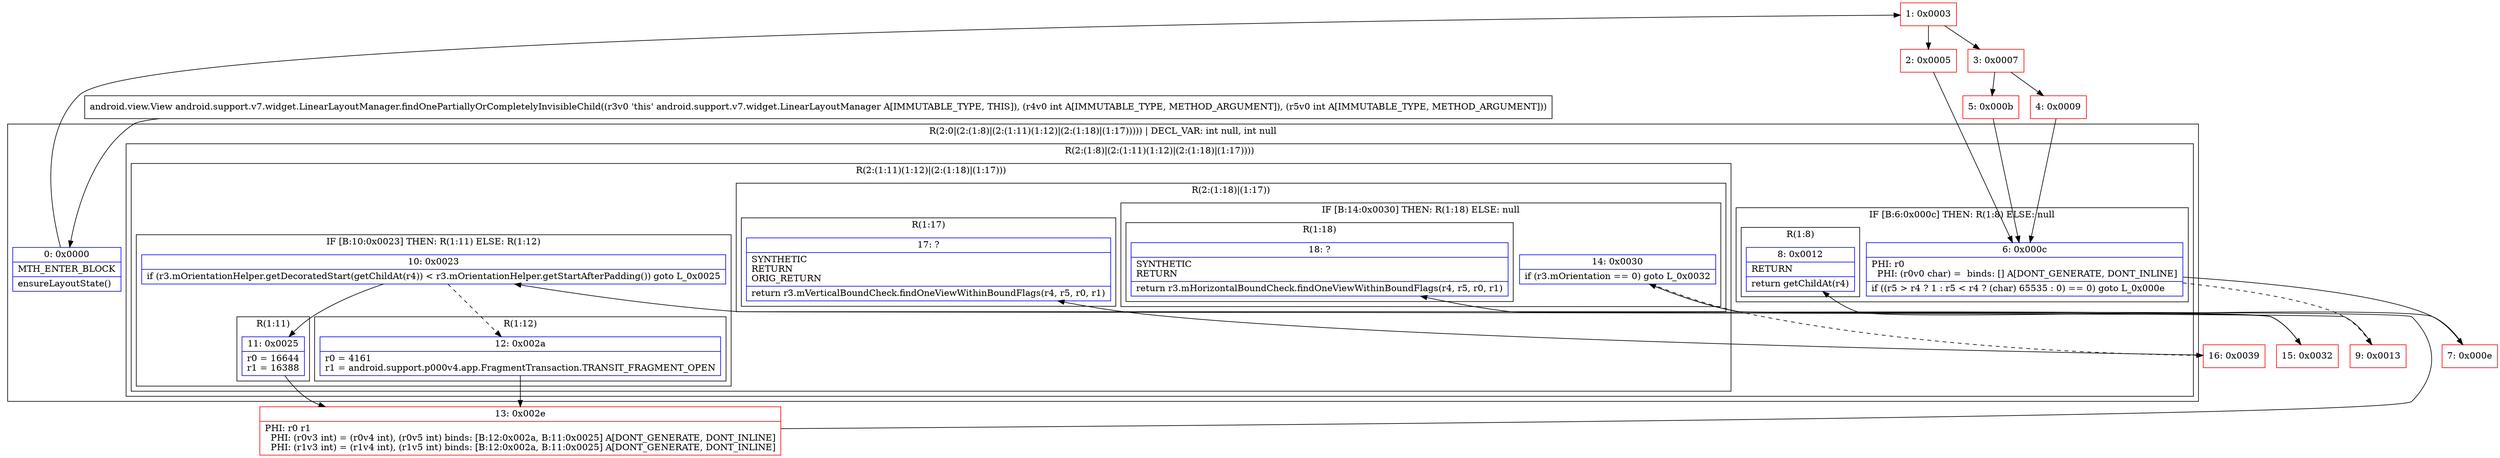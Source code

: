 digraph "CFG forandroid.support.v7.widget.LinearLayoutManager.findOnePartiallyOrCompletelyInvisibleChild(II)Landroid\/view\/View;" {
subgraph cluster_Region_53203975 {
label = "R(2:0|(2:(1:8)|(2:(1:11)(1:12)|(2:(1:18)|(1:17))))) | DECL_VAR: int null, int null\l";
node [shape=record,color=blue];
Node_0 [shape=record,label="{0\:\ 0x0000|MTH_ENTER_BLOCK\l|ensureLayoutState()\l}"];
subgraph cluster_Region_1478408981 {
label = "R(2:(1:8)|(2:(1:11)(1:12)|(2:(1:18)|(1:17))))";
node [shape=record,color=blue];
subgraph cluster_IfRegion_2133508547 {
label = "IF [B:6:0x000c] THEN: R(1:8) ELSE: null";
node [shape=record,color=blue];
Node_6 [shape=record,label="{6\:\ 0x000c|PHI: r0 \l  PHI: (r0v0 char) =  binds: [] A[DONT_GENERATE, DONT_INLINE]\l|if ((r5 \> r4 ? 1 : r5 \< r4 ? (char) 65535 : 0) == 0) goto L_0x000e\l}"];
subgraph cluster_Region_661560909 {
label = "R(1:8)";
node [shape=record,color=blue];
Node_8 [shape=record,label="{8\:\ 0x0012|RETURN\l|return getChildAt(r4)\l}"];
}
}
subgraph cluster_Region_2058939723 {
label = "R(2:(1:11)(1:12)|(2:(1:18)|(1:17)))";
node [shape=record,color=blue];
subgraph cluster_IfRegion_1465067290 {
label = "IF [B:10:0x0023] THEN: R(1:11) ELSE: R(1:12)";
node [shape=record,color=blue];
Node_10 [shape=record,label="{10\:\ 0x0023|if (r3.mOrientationHelper.getDecoratedStart(getChildAt(r4)) \< r3.mOrientationHelper.getStartAfterPadding()) goto L_0x0025\l}"];
subgraph cluster_Region_436312700 {
label = "R(1:11)";
node [shape=record,color=blue];
Node_11 [shape=record,label="{11\:\ 0x0025|r0 = 16644\lr1 = 16388\l}"];
}
subgraph cluster_Region_49930160 {
label = "R(1:12)";
node [shape=record,color=blue];
Node_12 [shape=record,label="{12\:\ 0x002a|r0 = 4161\lr1 = android.support.p000v4.app.FragmentTransaction.TRANSIT_FRAGMENT_OPEN\l}"];
}
}
subgraph cluster_Region_2120138986 {
label = "R(2:(1:18)|(1:17))";
node [shape=record,color=blue];
subgraph cluster_IfRegion_756135322 {
label = "IF [B:14:0x0030] THEN: R(1:18) ELSE: null";
node [shape=record,color=blue];
Node_14 [shape=record,label="{14\:\ 0x0030|if (r3.mOrientation == 0) goto L_0x0032\l}"];
subgraph cluster_Region_285136838 {
label = "R(1:18)";
node [shape=record,color=blue];
Node_18 [shape=record,label="{18\:\ ?|SYNTHETIC\lRETURN\l|return r3.mHorizontalBoundCheck.findOneViewWithinBoundFlags(r4, r5, r0, r1)\l}"];
}
}
subgraph cluster_Region_1591429428 {
label = "R(1:17)";
node [shape=record,color=blue];
Node_17 [shape=record,label="{17\:\ ?|SYNTHETIC\lRETURN\lORIG_RETURN\l|return r3.mVerticalBoundCheck.findOneViewWithinBoundFlags(r4, r5, r0, r1)\l}"];
}
}
}
}
}
Node_1 [shape=record,color=red,label="{1\:\ 0x0003}"];
Node_2 [shape=record,color=red,label="{2\:\ 0x0005}"];
Node_3 [shape=record,color=red,label="{3\:\ 0x0007}"];
Node_4 [shape=record,color=red,label="{4\:\ 0x0009}"];
Node_5 [shape=record,color=red,label="{5\:\ 0x000b}"];
Node_7 [shape=record,color=red,label="{7\:\ 0x000e}"];
Node_9 [shape=record,color=red,label="{9\:\ 0x0013}"];
Node_13 [shape=record,color=red,label="{13\:\ 0x002e|PHI: r0 r1 \l  PHI: (r0v3 int) = (r0v4 int), (r0v5 int) binds: [B:12:0x002a, B:11:0x0025] A[DONT_GENERATE, DONT_INLINE]\l  PHI: (r1v3 int) = (r1v4 int), (r1v5 int) binds: [B:12:0x002a, B:11:0x0025] A[DONT_GENERATE, DONT_INLINE]\l}"];
Node_15 [shape=record,color=red,label="{15\:\ 0x0032}"];
Node_16 [shape=record,color=red,label="{16\:\ 0x0039}"];
MethodNode[shape=record,label="{android.view.View android.support.v7.widget.LinearLayoutManager.findOnePartiallyOrCompletelyInvisibleChild((r3v0 'this' android.support.v7.widget.LinearLayoutManager A[IMMUTABLE_TYPE, THIS]), (r4v0 int A[IMMUTABLE_TYPE, METHOD_ARGUMENT]), (r5v0 int A[IMMUTABLE_TYPE, METHOD_ARGUMENT])) }"];
MethodNode -> Node_0;
Node_0 -> Node_1;
Node_6 -> Node_7;
Node_6 -> Node_9[style=dashed];
Node_10 -> Node_11;
Node_10 -> Node_12[style=dashed];
Node_11 -> Node_13;
Node_12 -> Node_13;
Node_14 -> Node_15;
Node_14 -> Node_16[style=dashed];
Node_1 -> Node_2;
Node_1 -> Node_3;
Node_2 -> Node_6;
Node_3 -> Node_4;
Node_3 -> Node_5;
Node_4 -> Node_6;
Node_5 -> Node_6;
Node_7 -> Node_8;
Node_9 -> Node_10;
Node_13 -> Node_14;
Node_15 -> Node_18;
Node_16 -> Node_17;
}

